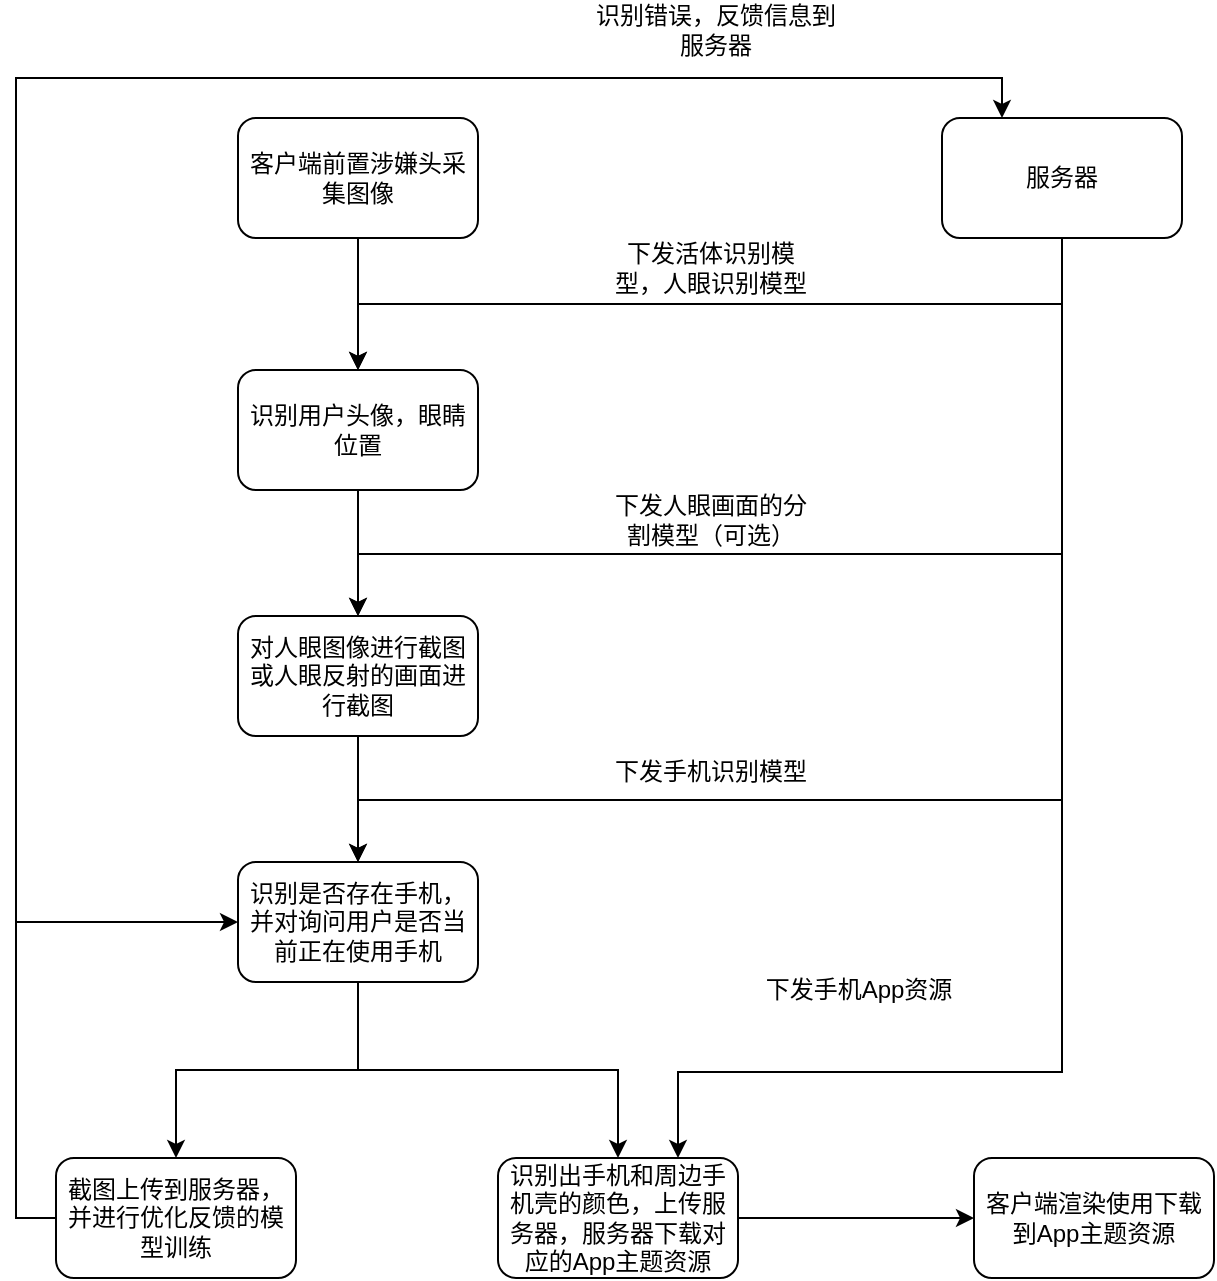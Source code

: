 <mxfile version="15.9.1" type="github" pages="2"><diagram id="8UMnRo2ulZqKp-1t5dap" name="Page-1"><mxGraphModel dx="1422" dy="761" grid="0" gridSize="10" guides="1" tooltips="1" connect="1" arrows="1" fold="1" page="1" pageScale="1" pageWidth="1169" pageHeight="827" math="0" shadow="0"><root><mxCell id="0"/><mxCell id="1" parent="0"/><mxCell id="bYzdgXbj1kOj9U9fCxDz-9" style="edgeStyle=orthogonalEdgeStyle;rounded=0;orthogonalLoop=1;jettySize=auto;html=1;exitX=0.5;exitY=1;exitDx=0;exitDy=0;" edge="1" parent="1" source="bYzdgXbj1kOj9U9fCxDz-1" target="bYzdgXbj1kOj9U9fCxDz-2"><mxGeometry relative="1" as="geometry"/></mxCell><mxCell id="bYzdgXbj1kOj9U9fCxDz-1" value="客户端前置涉嫌头采集图像" style="rounded=1;whiteSpace=wrap;html=1;" vertex="1" parent="1"><mxGeometry x="176" y="91" width="120" height="60" as="geometry"/></mxCell><mxCell id="bYzdgXbj1kOj9U9fCxDz-10" style="edgeStyle=orthogonalEdgeStyle;rounded=0;orthogonalLoop=1;jettySize=auto;html=1;exitX=0.5;exitY=1;exitDx=0;exitDy=0;" edge="1" parent="1" source="bYzdgXbj1kOj9U9fCxDz-2" target="bYzdgXbj1kOj9U9fCxDz-3"><mxGeometry relative="1" as="geometry"/></mxCell><mxCell id="bYzdgXbj1kOj9U9fCxDz-2" value="识别用户头像，眼睛位置" style="rounded=1;whiteSpace=wrap;html=1;" vertex="1" parent="1"><mxGeometry x="176" y="217" width="120" height="60" as="geometry"/></mxCell><mxCell id="bYzdgXbj1kOj9U9fCxDz-11" style="edgeStyle=orthogonalEdgeStyle;rounded=0;orthogonalLoop=1;jettySize=auto;html=1;exitX=0.5;exitY=1;exitDx=0;exitDy=0;" edge="1" parent="1" source="bYzdgXbj1kOj9U9fCxDz-3" target="bYzdgXbj1kOj9U9fCxDz-4"><mxGeometry relative="1" as="geometry"/></mxCell><mxCell id="bYzdgXbj1kOj9U9fCxDz-3" value="对人眼图像进行截图或人眼反射的画面进行截图" style="rounded=1;whiteSpace=wrap;html=1;" vertex="1" parent="1"><mxGeometry x="176" y="340" width="120" height="60" as="geometry"/></mxCell><mxCell id="bYzdgXbj1kOj9U9fCxDz-12" style="edgeStyle=orthogonalEdgeStyle;rounded=0;orthogonalLoop=1;jettySize=auto;html=1;exitX=0.5;exitY=1;exitDx=0;exitDy=0;" edge="1" parent="1" source="bYzdgXbj1kOj9U9fCxDz-4" target="bYzdgXbj1kOj9U9fCxDz-5"><mxGeometry relative="1" as="geometry"/></mxCell><mxCell id="bYzdgXbj1kOj9U9fCxDz-13" style="edgeStyle=orthogonalEdgeStyle;rounded=0;orthogonalLoop=1;jettySize=auto;html=1;exitX=0.5;exitY=1;exitDx=0;exitDy=0;" edge="1" parent="1" source="bYzdgXbj1kOj9U9fCxDz-4" target="bYzdgXbj1kOj9U9fCxDz-7"><mxGeometry relative="1" as="geometry"/></mxCell><mxCell id="bYzdgXbj1kOj9U9fCxDz-4" value="识别是否存在手机，并对询问用户是否当前正在使用手机" style="rounded=1;whiteSpace=wrap;html=1;" vertex="1" parent="1"><mxGeometry x="176" y="463" width="120" height="60" as="geometry"/></mxCell><mxCell id="bYzdgXbj1kOj9U9fCxDz-6" style="edgeStyle=orthogonalEdgeStyle;rounded=0;orthogonalLoop=1;jettySize=auto;html=1;exitX=0;exitY=0.5;exitDx=0;exitDy=0;entryX=0;entryY=0.5;entryDx=0;entryDy=0;" edge="1" parent="1" source="bYzdgXbj1kOj9U9fCxDz-5" target="bYzdgXbj1kOj9U9fCxDz-4"><mxGeometry relative="1" as="geometry"/></mxCell><mxCell id="bYzdgXbj1kOj9U9fCxDz-25" style="edgeStyle=orthogonalEdgeStyle;rounded=0;orthogonalLoop=1;jettySize=auto;html=1;exitX=0;exitY=0.5;exitDx=0;exitDy=0;entryX=0.25;entryY=0;entryDx=0;entryDy=0;" edge="1" parent="1" source="bYzdgXbj1kOj9U9fCxDz-5" target="bYzdgXbj1kOj9U9fCxDz-15"><mxGeometry relative="1" as="geometry"/></mxCell><mxCell id="bYzdgXbj1kOj9U9fCxDz-5" value="截图上传到服务器，并进行优化反馈的模型训练" style="rounded=1;whiteSpace=wrap;html=1;" vertex="1" parent="1"><mxGeometry x="85" y="611" width="120" height="60" as="geometry"/></mxCell><mxCell id="bYzdgXbj1kOj9U9fCxDz-14" style="edgeStyle=orthogonalEdgeStyle;rounded=0;orthogonalLoop=1;jettySize=auto;html=1;exitX=1;exitY=0.5;exitDx=0;exitDy=0;" edge="1" parent="1" source="bYzdgXbj1kOj9U9fCxDz-7" target="bYzdgXbj1kOj9U9fCxDz-8"><mxGeometry relative="1" as="geometry"/></mxCell><mxCell id="bYzdgXbj1kOj9U9fCxDz-7" value="识别出手机和周边手机壳的颜色，上传服务器，服务器下载对应的App主题资源" style="rounded=1;whiteSpace=wrap;html=1;" vertex="1" parent="1"><mxGeometry x="306" y="611" width="120" height="60" as="geometry"/></mxCell><mxCell id="bYzdgXbj1kOj9U9fCxDz-8" value="客户端渲染使用下载到App主题资源" style="rounded=1;whiteSpace=wrap;html=1;" vertex="1" parent="1"><mxGeometry x="544" y="611" width="120" height="60" as="geometry"/></mxCell><mxCell id="bYzdgXbj1kOj9U9fCxDz-17" style="edgeStyle=orthogonalEdgeStyle;rounded=0;orthogonalLoop=1;jettySize=auto;html=1;exitX=0.5;exitY=1;exitDx=0;exitDy=0;" edge="1" parent="1" source="bYzdgXbj1kOj9U9fCxDz-15" target="bYzdgXbj1kOj9U9fCxDz-2"><mxGeometry relative="1" as="geometry"/></mxCell><mxCell id="bYzdgXbj1kOj9U9fCxDz-19" style="edgeStyle=orthogonalEdgeStyle;rounded=0;orthogonalLoop=1;jettySize=auto;html=1;exitX=0.5;exitY=1;exitDx=0;exitDy=0;" edge="1" parent="1" source="bYzdgXbj1kOj9U9fCxDz-15" target="bYzdgXbj1kOj9U9fCxDz-3"><mxGeometry relative="1" as="geometry"><Array as="points"><mxPoint x="588" y="309"/><mxPoint x="236" y="309"/></Array></mxGeometry></mxCell><mxCell id="bYzdgXbj1kOj9U9fCxDz-21" style="edgeStyle=orthogonalEdgeStyle;rounded=0;orthogonalLoop=1;jettySize=auto;html=1;exitX=0.5;exitY=1;exitDx=0;exitDy=0;" edge="1" parent="1" source="bYzdgXbj1kOj9U9fCxDz-15" target="bYzdgXbj1kOj9U9fCxDz-4"><mxGeometry relative="1" as="geometry"><Array as="points"><mxPoint x="588" y="432"/><mxPoint x="236" y="432"/></Array></mxGeometry></mxCell><mxCell id="bYzdgXbj1kOj9U9fCxDz-23" style="edgeStyle=orthogonalEdgeStyle;rounded=0;orthogonalLoop=1;jettySize=auto;html=1;exitX=0.5;exitY=1;exitDx=0;exitDy=0;entryX=0.75;entryY=0;entryDx=0;entryDy=0;" edge="1" parent="1" source="bYzdgXbj1kOj9U9fCxDz-15" target="bYzdgXbj1kOj9U9fCxDz-7"><mxGeometry relative="1" as="geometry"><Array as="points"><mxPoint x="588" y="568"/><mxPoint x="396" y="568"/></Array></mxGeometry></mxCell><mxCell id="bYzdgXbj1kOj9U9fCxDz-15" value="服务器" style="rounded=1;whiteSpace=wrap;html=1;" vertex="1" parent="1"><mxGeometry x="528" y="91" width="120" height="60" as="geometry"/></mxCell><mxCell id="bYzdgXbj1kOj9U9fCxDz-18" value="下发活体识别模型，人眼识别模型" style="text;html=1;strokeColor=none;fillColor=none;align=center;verticalAlign=middle;whiteSpace=wrap;rounded=0;" vertex="1" parent="1"><mxGeometry x="358" y="151" width="109" height="30" as="geometry"/></mxCell><mxCell id="bYzdgXbj1kOj9U9fCxDz-20" value="下发人眼画面的分割模型（可选）" style="text;html=1;strokeColor=none;fillColor=none;align=center;verticalAlign=middle;whiteSpace=wrap;rounded=0;" vertex="1" parent="1"><mxGeometry x="358" y="277" width="109" height="30" as="geometry"/></mxCell><mxCell id="bYzdgXbj1kOj9U9fCxDz-22" value="下发手机识别模型" style="text;html=1;strokeColor=none;fillColor=none;align=center;verticalAlign=middle;whiteSpace=wrap;rounded=0;" vertex="1" parent="1"><mxGeometry x="358" y="403" width="109" height="30" as="geometry"/></mxCell><mxCell id="bYzdgXbj1kOj9U9fCxDz-24" value="下发手机App资源" style="text;html=1;strokeColor=none;fillColor=none;align=center;verticalAlign=middle;whiteSpace=wrap;rounded=0;" vertex="1" parent="1"><mxGeometry x="432" y="512" width="109" height="30" as="geometry"/></mxCell><mxCell id="bYzdgXbj1kOj9U9fCxDz-26" value="识别错误，反馈信息到服务器" style="text;html=1;strokeColor=none;fillColor=none;align=center;verticalAlign=middle;whiteSpace=wrap;rounded=0;" vertex="1" parent="1"><mxGeometry x="354" y="32" width="122" height="30" as="geometry"/></mxCell></root></mxGraphModel></diagram><diagram id="6n49F4XjfDzeBm0RIqsQ" name="Page-2"><mxGraphModel dx="1422" dy="762" grid="0" gridSize="10" guides="1" tooltips="1" connect="1" arrows="1" fold="1" page="1" pageScale="1" pageWidth="1169" pageHeight="827" math="0" shadow="0"><root><mxCell id="Ym5mgK8c3c5K9Cv0QT7M-0"/><mxCell id="Ym5mgK8c3c5K9Cv0QT7M-1" parent="Ym5mgK8c3c5K9Cv0QT7M-0"/><mxCell id="58LvvJbj0XbVMvvgFPam-0" style="edgeStyle=orthogonalEdgeStyle;rounded=0;orthogonalLoop=1;jettySize=auto;html=1;exitX=0.5;exitY=1;exitDx=0;exitDy=0;" edge="1" parent="Ym5mgK8c3c5K9Cv0QT7M-1" source="58LvvJbj0XbVMvvgFPam-1" target="58LvvJbj0XbVMvvgFPam-3"><mxGeometry relative="1" as="geometry"/></mxCell><mxCell id="58LvvJbj0XbVMvvgFPam-1" value="客户端前置涉嫌头采集图像" style="rounded=1;whiteSpace=wrap;html=1;" vertex="1" parent="Ym5mgK8c3c5K9Cv0QT7M-1"><mxGeometry x="176" y="91" width="120" height="60" as="geometry"/></mxCell><mxCell id="58LvvJbj0XbVMvvgFPam-2" style="edgeStyle=orthogonalEdgeStyle;rounded=0;orthogonalLoop=1;jettySize=auto;html=1;exitX=0.5;exitY=1;exitDx=0;exitDy=0;" edge="1" parent="Ym5mgK8c3c5K9Cv0QT7M-1" source="58LvvJbj0XbVMvvgFPam-3" target="58LvvJbj0XbVMvvgFPam-5"><mxGeometry relative="1" as="geometry"/></mxCell><mxCell id="58LvvJbj0XbVMvvgFPam-3" value="识别头像是否用户本人。" style="rounded=1;whiteSpace=wrap;html=1;" vertex="1" parent="Ym5mgK8c3c5K9Cv0QT7M-1"><mxGeometry x="176" y="217" width="120" height="60" as="geometry"/></mxCell><mxCell id="58LvvJbj0XbVMvvgFPam-4" style="edgeStyle=orthogonalEdgeStyle;rounded=0;orthogonalLoop=1;jettySize=auto;html=1;exitX=0.5;exitY=1;exitDx=0;exitDy=0;" edge="1" parent="Ym5mgK8c3c5K9Cv0QT7M-1" source="58LvvJbj0XbVMvvgFPam-5" target="58LvvJbj0XbVMvvgFPam-8"><mxGeometry relative="1" as="geometry"/></mxCell><mxCell id="58LvvJbj0XbVMvvgFPam-5" value="识别出本人后，识别用户躯干，手部是否连接物体" style="rounded=1;whiteSpace=wrap;html=1;" vertex="1" parent="Ym5mgK8c3c5K9Cv0QT7M-1"><mxGeometry x="176" y="340" width="120" height="60" as="geometry"/></mxCell><mxCell id="58LvvJbj0XbVMvvgFPam-6" style="edgeStyle=orthogonalEdgeStyle;rounded=0;orthogonalLoop=1;jettySize=auto;html=1;exitX=0.5;exitY=1;exitDx=0;exitDy=0;" edge="1" parent="Ym5mgK8c3c5K9Cv0QT7M-1" source="58LvvJbj0XbVMvvgFPam-8" target="58LvvJbj0XbVMvvgFPam-11"><mxGeometry relative="1" as="geometry"/></mxCell><mxCell id="58LvvJbj0XbVMvvgFPam-7" style="edgeStyle=orthogonalEdgeStyle;rounded=0;orthogonalLoop=1;jettySize=auto;html=1;exitX=0.5;exitY=1;exitDx=0;exitDy=0;" edge="1" parent="Ym5mgK8c3c5K9Cv0QT7M-1" source="58LvvJbj0XbVMvvgFPam-8" target="58LvvJbj0XbVMvvgFPam-13"><mxGeometry relative="1" as="geometry"/></mxCell><mxCell id="58LvvJbj0XbVMvvgFPam-8" value="对主播手上连接的物体的位置行手机识别和分割，并对询问用户是否当前正在使用手机和颜色" style="rounded=1;whiteSpace=wrap;html=1;" vertex="1" parent="Ym5mgK8c3c5K9Cv0QT7M-1"><mxGeometry x="176" y="463" width="120" height="83" as="geometry"/></mxCell><mxCell id="58LvvJbj0XbVMvvgFPam-9" style="edgeStyle=orthogonalEdgeStyle;rounded=0;orthogonalLoop=1;jettySize=auto;html=1;exitX=0;exitY=0.5;exitDx=0;exitDy=0;entryX=0;entryY=0.5;entryDx=0;entryDy=0;" edge="1" parent="Ym5mgK8c3c5K9Cv0QT7M-1" source="58LvvJbj0XbVMvvgFPam-11" target="58LvvJbj0XbVMvvgFPam-8"><mxGeometry relative="1" as="geometry"/></mxCell><mxCell id="58LvvJbj0XbVMvvgFPam-10" style="edgeStyle=orthogonalEdgeStyle;rounded=0;orthogonalLoop=1;jettySize=auto;html=1;exitX=0;exitY=0.5;exitDx=0;exitDy=0;entryX=0.25;entryY=0;entryDx=0;entryDy=0;" edge="1" parent="Ym5mgK8c3c5K9Cv0QT7M-1" source="58LvvJbj0XbVMvvgFPam-11" target="58LvvJbj0XbVMvvgFPam-19"><mxGeometry relative="1" as="geometry"/></mxCell><mxCell id="58LvvJbj0XbVMvvgFPam-11" value="截图上传到服务器，并进行优化反馈的模型训练" style="rounded=1;whiteSpace=wrap;html=1;" vertex="1" parent="Ym5mgK8c3c5K9Cv0QT7M-1"><mxGeometry x="85" y="611" width="120" height="60" as="geometry"/></mxCell><mxCell id="58LvvJbj0XbVMvvgFPam-12" style="edgeStyle=orthogonalEdgeStyle;rounded=0;orthogonalLoop=1;jettySize=auto;html=1;exitX=1;exitY=0.5;exitDx=0;exitDy=0;" edge="1" parent="Ym5mgK8c3c5K9Cv0QT7M-1" source="58LvvJbj0XbVMvvgFPam-13" target="58LvvJbj0XbVMvvgFPam-14"><mxGeometry relative="1" as="geometry"/></mxCell><mxCell id="58LvvJbj0XbVMvvgFPam-13" value="识别出手机和周边手机壳的颜色，上传服务器，服务器下载对应的App主题资源" style="rounded=1;whiteSpace=wrap;html=1;" vertex="1" parent="Ym5mgK8c3c5K9Cv0QT7M-1"><mxGeometry x="306" y="611" width="120" height="60" as="geometry"/></mxCell><mxCell id="58LvvJbj0XbVMvvgFPam-14" value="客户端渲染使用下载到App主题资源" style="rounded=1;whiteSpace=wrap;html=1;" vertex="1" parent="Ym5mgK8c3c5K9Cv0QT7M-1"><mxGeometry x="544" y="611" width="120" height="60" as="geometry"/></mxCell><mxCell id="58LvvJbj0XbVMvvgFPam-15" style="edgeStyle=orthogonalEdgeStyle;rounded=0;orthogonalLoop=1;jettySize=auto;html=1;exitX=0.5;exitY=1;exitDx=0;exitDy=0;" edge="1" parent="Ym5mgK8c3c5K9Cv0QT7M-1" source="58LvvJbj0XbVMvvgFPam-19" target="58LvvJbj0XbVMvvgFPam-3"><mxGeometry relative="1" as="geometry"/></mxCell><mxCell id="58LvvJbj0XbVMvvgFPam-16" style="edgeStyle=orthogonalEdgeStyle;rounded=0;orthogonalLoop=1;jettySize=auto;html=1;exitX=0.5;exitY=1;exitDx=0;exitDy=0;" edge="1" parent="Ym5mgK8c3c5K9Cv0QT7M-1" source="58LvvJbj0XbVMvvgFPam-19" target="58LvvJbj0XbVMvvgFPam-5"><mxGeometry relative="1" as="geometry"><Array as="points"><mxPoint x="588" y="309"/><mxPoint x="236" y="309"/></Array></mxGeometry></mxCell><mxCell id="58LvvJbj0XbVMvvgFPam-17" style="edgeStyle=orthogonalEdgeStyle;rounded=0;orthogonalLoop=1;jettySize=auto;html=1;exitX=0.5;exitY=1;exitDx=0;exitDy=0;" edge="1" parent="Ym5mgK8c3c5K9Cv0QT7M-1" source="58LvvJbj0XbVMvvgFPam-19" target="58LvvJbj0XbVMvvgFPam-8"><mxGeometry relative="1" as="geometry"><Array as="points"><mxPoint x="588" y="432"/><mxPoint x="236" y="432"/></Array></mxGeometry></mxCell><mxCell id="58LvvJbj0XbVMvvgFPam-18" style="edgeStyle=orthogonalEdgeStyle;rounded=0;orthogonalLoop=1;jettySize=auto;html=1;exitX=0.5;exitY=1;exitDx=0;exitDy=0;entryX=0.75;entryY=0;entryDx=0;entryDy=0;" edge="1" parent="Ym5mgK8c3c5K9Cv0QT7M-1" source="58LvvJbj0XbVMvvgFPam-19" target="58LvvJbj0XbVMvvgFPam-13"><mxGeometry relative="1" as="geometry"><Array as="points"><mxPoint x="588" y="568"/><mxPoint x="396" y="568"/></Array></mxGeometry></mxCell><mxCell id="58LvvJbj0XbVMvvgFPam-19" value="服务器" style="rounded=1;whiteSpace=wrap;html=1;" vertex="1" parent="Ym5mgK8c3c5K9Cv0QT7M-1"><mxGeometry x="528" y="91" width="120" height="60" as="geometry"/></mxCell><mxCell id="58LvvJbj0XbVMvvgFPam-20" value="下发人脸和活体识别模型" style="text;html=1;strokeColor=none;fillColor=none;align=center;verticalAlign=middle;whiteSpace=wrap;rounded=0;" vertex="1" parent="Ym5mgK8c3c5K9Cv0QT7M-1"><mxGeometry x="358" y="151" width="109" height="30" as="geometry"/></mxCell><mxCell id="58LvvJbj0XbVMvvgFPam-21" value="下发躯干识别模型" style="text;html=1;strokeColor=none;fillColor=none;align=center;verticalAlign=middle;whiteSpace=wrap;rounded=0;" vertex="1" parent="Ym5mgK8c3c5K9Cv0QT7M-1"><mxGeometry x="358" y="277" width="109" height="30" as="geometry"/></mxCell><mxCell id="58LvvJbj0XbVMvvgFPam-22" value="下发手机识别模型，分割模型" style="text;html=1;strokeColor=none;fillColor=none;align=center;verticalAlign=middle;whiteSpace=wrap;rounded=0;" vertex="1" parent="Ym5mgK8c3c5K9Cv0QT7M-1"><mxGeometry x="358" y="403" width="109" height="30" as="geometry"/></mxCell><mxCell id="58LvvJbj0XbVMvvgFPam-23" value="下发手机App资源" style="text;html=1;strokeColor=none;fillColor=none;align=center;verticalAlign=middle;whiteSpace=wrap;rounded=0;" vertex="1" parent="Ym5mgK8c3c5K9Cv0QT7M-1"><mxGeometry x="432" y="512" width="109" height="30" as="geometry"/></mxCell><mxCell id="58LvvJbj0XbVMvvgFPam-24" value="识别错误，反馈信息到服务器" style="text;html=1;strokeColor=none;fillColor=none;align=center;verticalAlign=middle;whiteSpace=wrap;rounded=0;" vertex="1" parent="Ym5mgK8c3c5K9Cv0QT7M-1"><mxGeometry x="354" y="32" width="122" height="30" as="geometry"/></mxCell></root></mxGraphModel></diagram></mxfile>